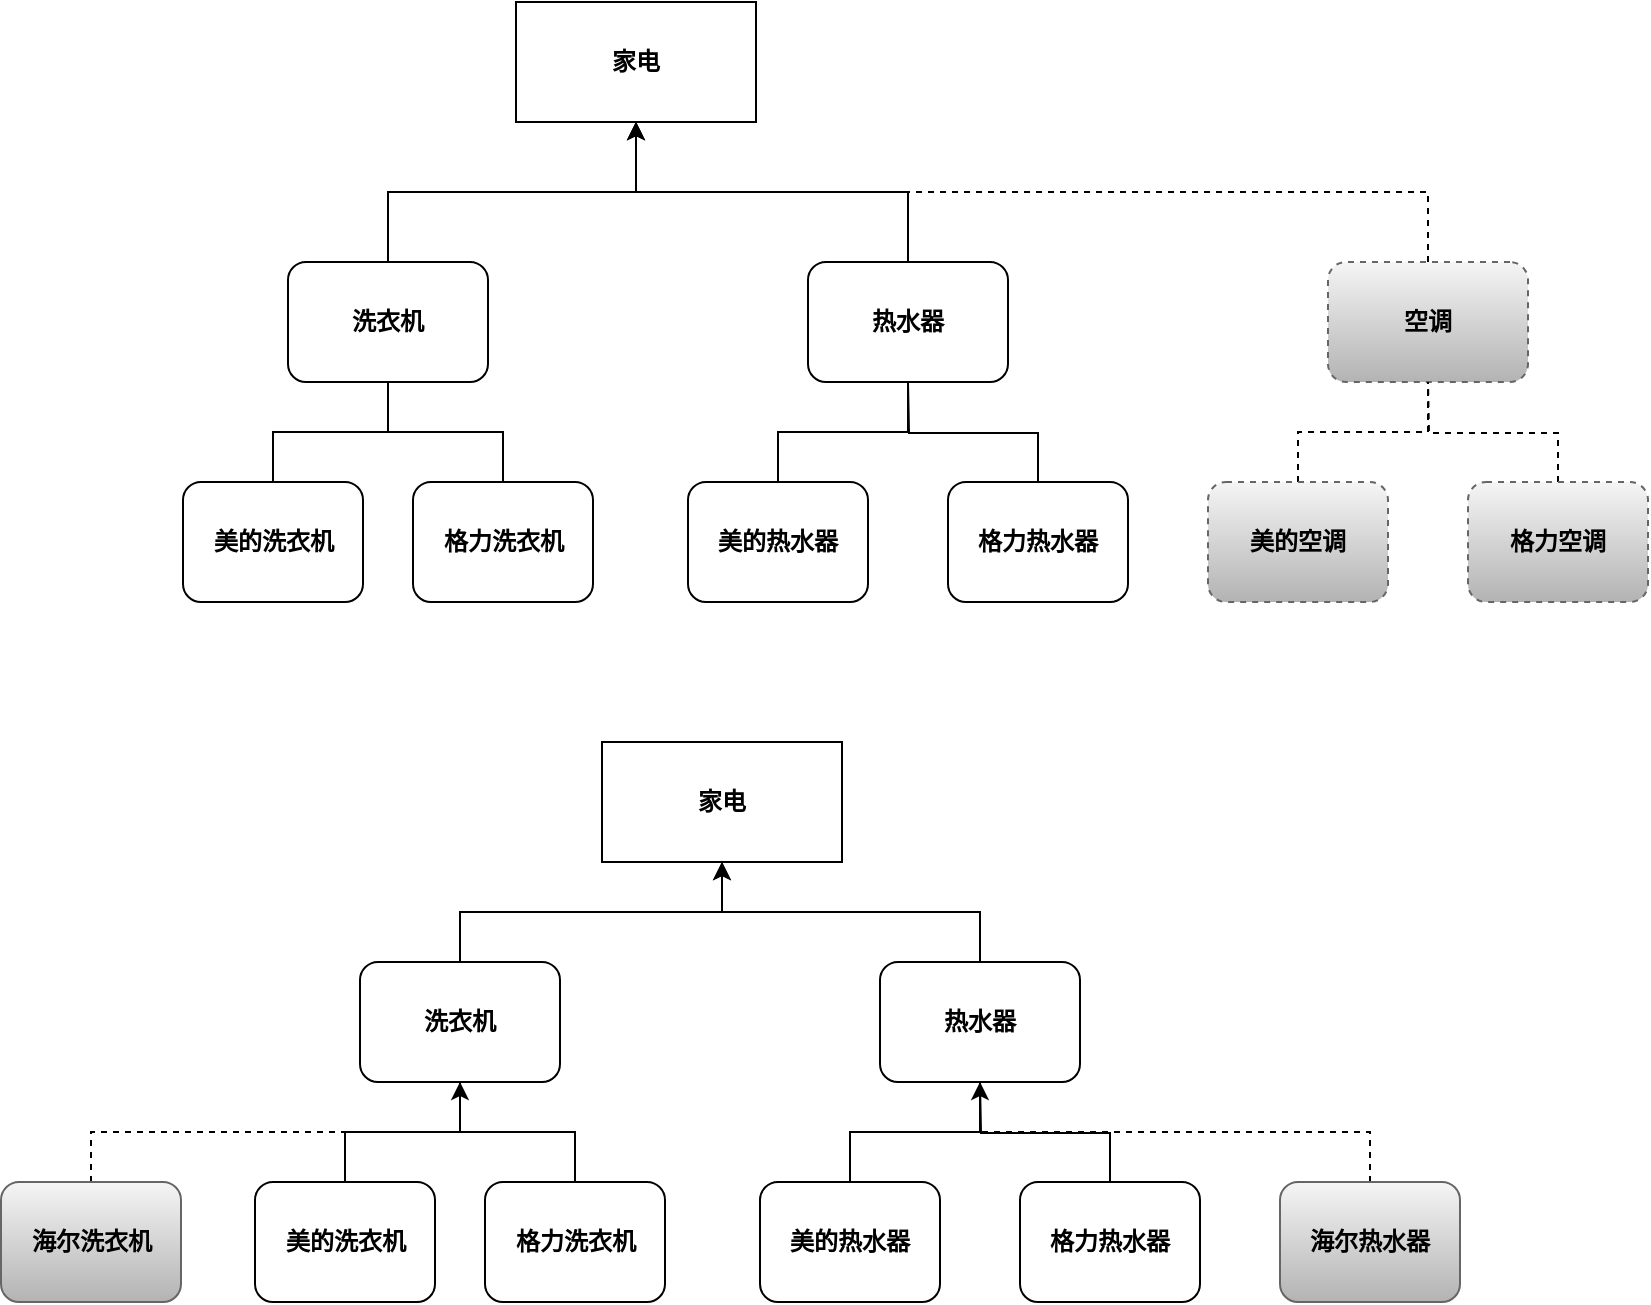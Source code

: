 <mxfile version="10.6.7" type="device"><diagram id="4yUJ75SGejVJV02aGoqN" name="第 1 页"><mxGraphModel dx="1058" dy="1977" grid="1" gridSize="10" guides="1" tooltips="1" connect="1" arrows="1" fold="1" page="1" pageScale="1" pageWidth="827" pageHeight="1169" math="0" shadow="0"><root><mxCell id="0"/><mxCell id="1" parent="0"/><mxCell id="N5n8TyfcBDjkOrTsv9UG-1" value="家电" style="rounded=0;whiteSpace=wrap;html=1;fontStyle=1" parent="1" vertex="1"><mxGeometry x="374" y="-40" width="120" height="60" as="geometry"/></mxCell><mxCell id="ZfYItj071XIruNXk_tCC-1" style="edgeStyle=orthogonalEdgeStyle;rounded=0;orthogonalLoop=1;jettySize=auto;html=1;exitX=0.5;exitY=0;exitDx=0;exitDy=0;entryX=0.5;entryY=1;entryDx=0;entryDy=0;" edge="1" parent="1" source="N5n8TyfcBDjkOrTsv9UG-3" target="N5n8TyfcBDjkOrTsv9UG-1"><mxGeometry relative="1" as="geometry"/></mxCell><mxCell id="N5n8TyfcBDjkOrTsv9UG-3" value="洗衣机" style="rounded=1;whiteSpace=wrap;html=1;fontStyle=1" parent="1" vertex="1"><mxGeometry x="260" y="90" width="100" height="60" as="geometry"/></mxCell><mxCell id="ZfYItj071XIruNXk_tCC-2" style="edgeStyle=orthogonalEdgeStyle;rounded=0;orthogonalLoop=1;jettySize=auto;html=1;exitX=0.5;exitY=0;exitDx=0;exitDy=0;" edge="1" parent="1" source="N5n8TyfcBDjkOrTsv9UG-4" target="N5n8TyfcBDjkOrTsv9UG-1"><mxGeometry relative="1" as="geometry"/></mxCell><mxCell id="N5n8TyfcBDjkOrTsv9UG-4" value="热水器" style="rounded=1;whiteSpace=wrap;html=1;fontStyle=1" parent="1" vertex="1"><mxGeometry x="520" y="90" width="100" height="60" as="geometry"/></mxCell><mxCell id="N5n8TyfcBDjkOrTsv9UG-21" style="edgeStyle=orthogonalEdgeStyle;rounded=0;orthogonalLoop=1;jettySize=auto;html=1;exitX=0.5;exitY=0;exitDx=0;exitDy=0;entryX=0.5;entryY=1;entryDx=0;entryDy=0;endArrow=none;endFill=0;fontStyle=1" parent="1" source="N5n8TyfcBDjkOrTsv9UG-8" target="N5n8TyfcBDjkOrTsv9UG-3" edge="1"><mxGeometry relative="1" as="geometry"/></mxCell><mxCell id="N5n8TyfcBDjkOrTsv9UG-8" value="格力洗衣机" style="rounded=1;whiteSpace=wrap;html=1;fontStyle=1" parent="1" vertex="1"><mxGeometry x="322.5" y="200" width="90" height="60" as="geometry"/></mxCell><mxCell id="N5n8TyfcBDjkOrTsv9UG-23" style="edgeStyle=orthogonalEdgeStyle;rounded=0;orthogonalLoop=1;jettySize=auto;html=1;exitX=0.5;exitY=0;exitDx=0;exitDy=0;endArrow=none;endFill=0;fontStyle=1" parent="1" source="N5n8TyfcBDjkOrTsv9UG-9" edge="1"><mxGeometry relative="1" as="geometry"><mxPoint x="570" y="150" as="targetPoint"/></mxGeometry></mxCell><mxCell id="N5n8TyfcBDjkOrTsv9UG-9" value="格力热水器" style="rounded=1;whiteSpace=wrap;html=1;fontStyle=1" parent="1" vertex="1"><mxGeometry x="590" y="200" width="90" height="60" as="geometry"/></mxCell><mxCell id="N5n8TyfcBDjkOrTsv9UG-22" style="edgeStyle=orthogonalEdgeStyle;rounded=0;orthogonalLoop=1;jettySize=auto;html=1;exitX=0.5;exitY=0;exitDx=0;exitDy=0;entryX=0.5;entryY=1;entryDx=0;entryDy=0;endArrow=none;endFill=0;fontStyle=1" parent="1" source="N5n8TyfcBDjkOrTsv9UG-10" target="N5n8TyfcBDjkOrTsv9UG-4" edge="1"><mxGeometry relative="1" as="geometry"/></mxCell><mxCell id="N5n8TyfcBDjkOrTsv9UG-10" value="美的热水器" style="rounded=1;whiteSpace=wrap;html=1;fontStyle=1" parent="1" vertex="1"><mxGeometry x="460" y="200" width="90" height="60" as="geometry"/></mxCell><mxCell id="N5n8TyfcBDjkOrTsv9UG-20" style="edgeStyle=orthogonalEdgeStyle;rounded=0;orthogonalLoop=1;jettySize=auto;html=1;exitX=0.5;exitY=0;exitDx=0;exitDy=0;entryX=0.5;entryY=1;entryDx=0;entryDy=0;endArrow=none;endFill=0;fontStyle=1" parent="1" source="N5n8TyfcBDjkOrTsv9UG-11" target="N5n8TyfcBDjkOrTsv9UG-3" edge="1"><mxGeometry relative="1" as="geometry"/></mxCell><mxCell id="N5n8TyfcBDjkOrTsv9UG-11" value="美的洗衣机" style="rounded=1;whiteSpace=wrap;html=1;fontStyle=1" parent="1" vertex="1"><mxGeometry x="207.5" y="200" width="90" height="60" as="geometry"/></mxCell><mxCell id="ZfYItj071XIruNXk_tCC-3" style="edgeStyle=orthogonalEdgeStyle;rounded=0;orthogonalLoop=1;jettySize=auto;html=1;exitX=0.5;exitY=0;exitDx=0;exitDy=0;entryX=0.5;entryY=1;entryDx=0;entryDy=0;dashed=1;" edge="1" parent="1" source="N5n8TyfcBDjkOrTsv9UG-24" target="N5n8TyfcBDjkOrTsv9UG-1"><mxGeometry relative="1" as="geometry"/></mxCell><mxCell id="N5n8TyfcBDjkOrTsv9UG-24" value="空调" style="rounded=1;whiteSpace=wrap;html=1;flipH=1;flipV=0;dashed=1;gradientColor=#b3b3b3;fillColor=#f5f5f5;strokeColor=#666666;fontStyle=1" parent="1" vertex="1"><mxGeometry x="780" y="90" width="100" height="60" as="geometry"/></mxCell><mxCell id="N5n8TyfcBDjkOrTsv9UG-28" style="edgeStyle=orthogonalEdgeStyle;rounded=0;orthogonalLoop=1;jettySize=auto;html=1;exitX=0.5;exitY=0;exitDx=0;exitDy=0;endArrow=none;endFill=0;dashed=1;fontStyle=1" parent="1" source="N5n8TyfcBDjkOrTsv9UG-25" edge="1"><mxGeometry relative="1" as="geometry"><mxPoint x="830" y="150" as="targetPoint"/></mxGeometry></mxCell><mxCell id="N5n8TyfcBDjkOrTsv9UG-25" value="格力空调" style="rounded=1;whiteSpace=wrap;html=1;dashed=1;gradientColor=#b3b3b3;fillColor=#f5f5f5;strokeColor=#666666;fontStyle=1" parent="1" vertex="1"><mxGeometry x="850" y="200" width="90" height="60" as="geometry"/></mxCell><mxCell id="N5n8TyfcBDjkOrTsv9UG-27" style="edgeStyle=orthogonalEdgeStyle;rounded=0;orthogonalLoop=1;jettySize=auto;html=1;exitX=0.5;exitY=0;exitDx=0;exitDy=0;entryX=0.5;entryY=1;entryDx=0;entryDy=0;endArrow=none;endFill=0;dashed=1;fontStyle=1" parent="1" source="N5n8TyfcBDjkOrTsv9UG-26" target="N5n8TyfcBDjkOrTsv9UG-24" edge="1"><mxGeometry relative="1" as="geometry"/></mxCell><mxCell id="N5n8TyfcBDjkOrTsv9UG-26" value="美的空调" style="rounded=1;whiteSpace=wrap;html=1;dashed=1;gradientColor=#b3b3b3;fillColor=#f5f5f5;strokeColor=#666666;fontStyle=1" parent="1" vertex="1"><mxGeometry x="720" y="200" width="90" height="60" as="geometry"/></mxCell><mxCell id="AkoCUziiFAcLGAas1nfs-1" value="家电" style="rounded=0;whiteSpace=wrap;html=1;fontStyle=1" parent="1" vertex="1"><mxGeometry x="417" y="330" width="120" height="60" as="geometry"/></mxCell><mxCell id="ZfYItj071XIruNXk_tCC-4" style="edgeStyle=orthogonalEdgeStyle;rounded=0;orthogonalLoop=1;jettySize=auto;html=1;exitX=0.5;exitY=0;exitDx=0;exitDy=0;" edge="1" parent="1" source="AkoCUziiFAcLGAas1nfs-5" target="AkoCUziiFAcLGAas1nfs-1"><mxGeometry relative="1" as="geometry"/></mxCell><mxCell id="AkoCUziiFAcLGAas1nfs-5" value="洗衣机" style="rounded=1;whiteSpace=wrap;html=1;fontStyle=1" parent="1" vertex="1"><mxGeometry x="296" y="440" width="100" height="60" as="geometry"/></mxCell><mxCell id="ZfYItj071XIruNXk_tCC-5" style="edgeStyle=orthogonalEdgeStyle;rounded=0;orthogonalLoop=1;jettySize=auto;html=1;exitX=0.5;exitY=0;exitDx=0;exitDy=0;" edge="1" parent="1" source="AkoCUziiFAcLGAas1nfs-7" target="AkoCUziiFAcLGAas1nfs-1"><mxGeometry relative="1" as="geometry"/></mxCell><mxCell id="AkoCUziiFAcLGAas1nfs-7" value="热水器" style="rounded=1;whiteSpace=wrap;html=1;fontStyle=1" parent="1" vertex="1"><mxGeometry x="556" y="440" width="100" height="60" as="geometry"/></mxCell><mxCell id="AkoCUziiFAcLGAas1nfs-12" style="edgeStyle=orthogonalEdgeStyle;rounded=0;orthogonalLoop=1;jettySize=auto;html=1;exitX=0.5;exitY=0;exitDx=0;exitDy=0;entryX=0.5;entryY=1;entryDx=0;entryDy=0;endArrow=none;endFill=0;fontStyle=1" parent="1" source="AkoCUziiFAcLGAas1nfs-13" target="AkoCUziiFAcLGAas1nfs-5" edge="1"><mxGeometry relative="1" as="geometry"/></mxCell><mxCell id="AkoCUziiFAcLGAas1nfs-13" value="格力洗衣机" style="rounded=1;whiteSpace=wrap;html=1;fontStyle=1" parent="1" vertex="1"><mxGeometry x="358.5" y="550" width="90" height="60" as="geometry"/></mxCell><mxCell id="AkoCUziiFAcLGAas1nfs-14" style="edgeStyle=orthogonalEdgeStyle;rounded=0;orthogonalLoop=1;jettySize=auto;html=1;exitX=0.5;exitY=0;exitDx=0;exitDy=0;endArrow=none;endFill=0;fontStyle=1" parent="1" source="AkoCUziiFAcLGAas1nfs-15" edge="1"><mxGeometry relative="1" as="geometry"><mxPoint x="606" y="500" as="targetPoint"/></mxGeometry></mxCell><mxCell id="AkoCUziiFAcLGAas1nfs-15" value="格力热水器" style="rounded=1;whiteSpace=wrap;html=1;fontStyle=1" parent="1" vertex="1"><mxGeometry x="626" y="550" width="90" height="60" as="geometry"/></mxCell><mxCell id="AkoCUziiFAcLGAas1nfs-16" style="edgeStyle=orthogonalEdgeStyle;rounded=0;orthogonalLoop=1;jettySize=auto;html=1;exitX=0.5;exitY=0;exitDx=0;exitDy=0;entryX=0.5;entryY=1;entryDx=0;entryDy=0;endArrow=none;endFill=0;fontStyle=1" parent="1" source="AkoCUziiFAcLGAas1nfs-17" target="AkoCUziiFAcLGAas1nfs-7" edge="1"><mxGeometry relative="1" as="geometry"/></mxCell><mxCell id="AkoCUziiFAcLGAas1nfs-17" value="美的热水器" style="rounded=1;whiteSpace=wrap;html=1;fontStyle=1" parent="1" vertex="1"><mxGeometry x="496" y="550" width="90" height="60" as="geometry"/></mxCell><mxCell id="AkoCUziiFAcLGAas1nfs-18" style="edgeStyle=orthogonalEdgeStyle;rounded=0;orthogonalLoop=1;jettySize=auto;html=1;exitX=0.5;exitY=0;exitDx=0;exitDy=0;entryX=0.5;entryY=1;entryDx=0;entryDy=0;endArrow=none;endFill=0;fontStyle=1" parent="1" source="AkoCUziiFAcLGAas1nfs-19" target="AkoCUziiFAcLGAas1nfs-5" edge="1"><mxGeometry relative="1" as="geometry"/></mxCell><mxCell id="AkoCUziiFAcLGAas1nfs-19" value="美的洗衣机" style="rounded=1;whiteSpace=wrap;html=1;fontStyle=1" parent="1" vertex="1"><mxGeometry x="243.5" y="550" width="90" height="60" as="geometry"/></mxCell><mxCell id="AkoCUziiFAcLGAas1nfs-25" style="edgeStyle=orthogonalEdgeStyle;rounded=0;orthogonalLoop=1;jettySize=auto;html=1;exitX=0.5;exitY=0;exitDx=0;exitDy=0;entryX=0.5;entryY=1;entryDx=0;entryDy=0;dashed=1;fontStyle=1" parent="1" source="AkoCUziiFAcLGAas1nfs-23" target="AkoCUziiFAcLGAas1nfs-7" edge="1"><mxGeometry relative="1" as="geometry"/></mxCell><mxCell id="AkoCUziiFAcLGAas1nfs-23" value="海尔热水器" style="rounded=1;whiteSpace=wrap;html=1;flipH=1;flipV=0;gradientColor=#b3b3b3;fillColor=#f5f5f5;strokeColor=#666666;fontStyle=1" parent="1" vertex="1"><mxGeometry x="756" y="550" width="90" height="60" as="geometry"/></mxCell><mxCell id="ZfYItj071XIruNXk_tCC-7" style="edgeStyle=orthogonalEdgeStyle;rounded=0;orthogonalLoop=1;jettySize=auto;html=1;exitX=0.5;exitY=0;exitDx=0;exitDy=0;entryX=0.5;entryY=1;entryDx=0;entryDy=0;dashed=1;" edge="1" parent="1" source="ZfYItj071XIruNXk_tCC-6" target="AkoCUziiFAcLGAas1nfs-5"><mxGeometry relative="1" as="geometry"/></mxCell><mxCell id="ZfYItj071XIruNXk_tCC-6" value="海尔洗衣机" style="rounded=1;whiteSpace=wrap;html=1;flipH=1;flipV=0;gradientColor=#b3b3b3;fillColor=#f5f5f5;strokeColor=#666666;fontStyle=1" vertex="1" parent="1"><mxGeometry x="116.5" y="550" width="90" height="60" as="geometry"/></mxCell></root></mxGraphModel></diagram></mxfile>
